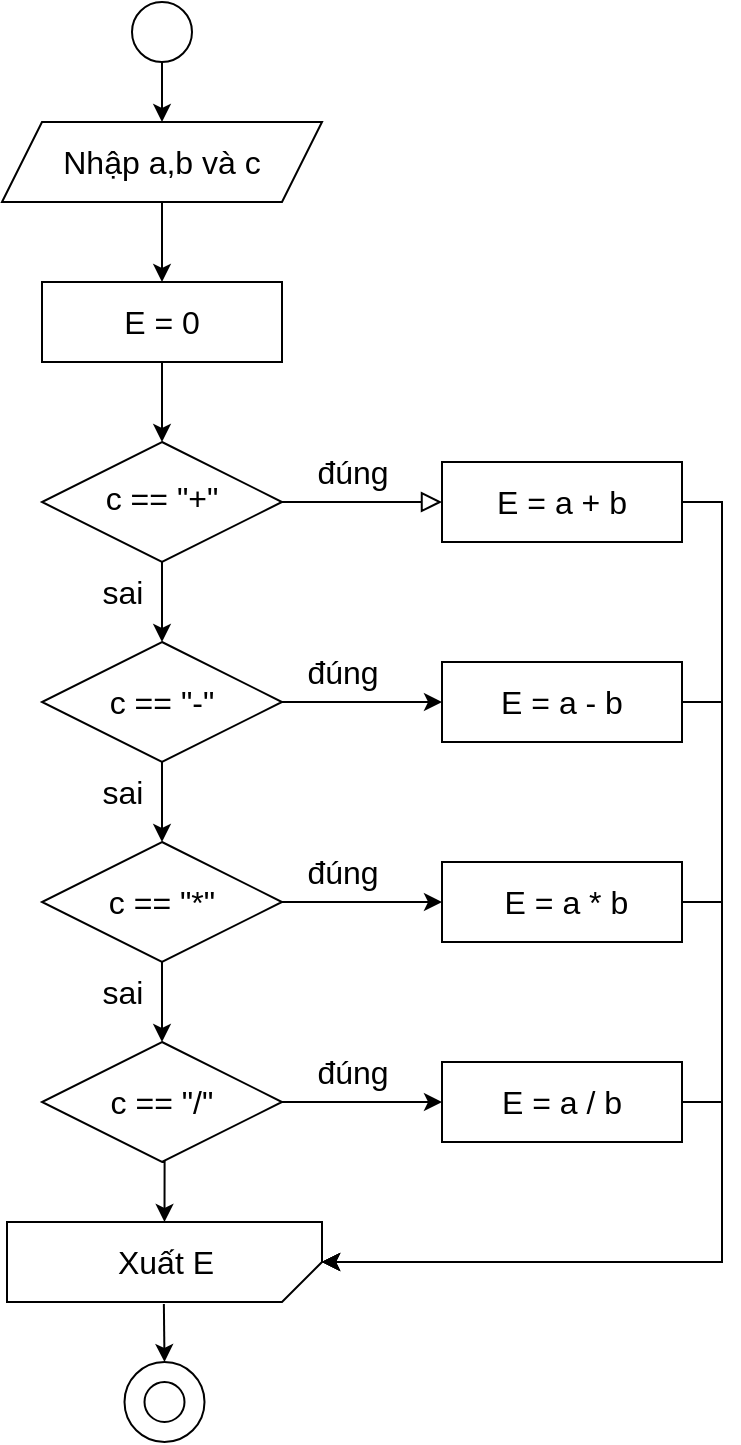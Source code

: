 <mxfile version="22.0.0" type="device">
  <diagram id="C5RBs43oDa-KdzZeNtuy" name="Page-1">
    <mxGraphModel dx="864" dy="508" grid="1" gridSize="10" guides="1" tooltips="1" connect="1" arrows="1" fold="1" page="1" pageScale="1" pageWidth="827" pageHeight="1169" math="0" shadow="0">
      <root>
        <mxCell id="WIyWlLk6GJQsqaUBKTNV-0" />
        <mxCell id="WIyWlLk6GJQsqaUBKTNV-1" parent="WIyWlLk6GJQsqaUBKTNV-0" />
        <mxCell id="WIyWlLk6GJQsqaUBKTNV-9" value="" style="edgeStyle=orthogonalEdgeStyle;rounded=0;html=1;jettySize=auto;orthogonalLoop=1;fontSize=16;endArrow=block;endFill=0;endSize=8;strokeWidth=1;shadow=0;labelBackgroundColor=none;entryX=0;entryY=0.5;entryDx=0;entryDy=0;" parent="WIyWlLk6GJQsqaUBKTNV-1" source="WIyWlLk6GJQsqaUBKTNV-10" target="BD02vG38WORRONR_bf-x-7" edge="1">
          <mxGeometry y="10" relative="1" as="geometry">
            <mxPoint as="offset" />
            <mxPoint x="320" y="330" as="targetPoint" />
          </mxGeometry>
        </mxCell>
        <mxCell id="tOnbzHOoxe494VETHdZ_-8" style="edgeStyle=orthogonalEdgeStyle;rounded=0;orthogonalLoop=1;jettySize=auto;html=1;exitX=0.5;exitY=1;exitDx=0;exitDy=0;entryX=0.5;entryY=0;entryDx=0;entryDy=0;" parent="WIyWlLk6GJQsqaUBKTNV-1" source="WIyWlLk6GJQsqaUBKTNV-10" target="BD02vG38WORRONR_bf-x-13" edge="1">
          <mxGeometry relative="1" as="geometry" />
        </mxCell>
        <mxCell id="WIyWlLk6GJQsqaUBKTNV-10" value="c == &quot;+&quot;" style="rhombus;whiteSpace=wrap;html=1;shadow=0;fontFamily=Helvetica;fontSize=16;align=center;strokeWidth=1;spacing=6;spacingTop=-4;" parent="WIyWlLk6GJQsqaUBKTNV-1" vertex="1">
          <mxGeometry x="160" y="240" width="120" height="60" as="geometry" />
        </mxCell>
        <mxCell id="tOnbzHOoxe494VETHdZ_-7" style="edgeStyle=orthogonalEdgeStyle;rounded=0;orthogonalLoop=1;jettySize=auto;html=1;exitX=0.5;exitY=1;exitDx=0;exitDy=0;entryX=0.5;entryY=0;entryDx=0;entryDy=0;" parent="WIyWlLk6GJQsqaUBKTNV-1" source="BD02vG38WORRONR_bf-x-1" target="WIyWlLk6GJQsqaUBKTNV-10" edge="1">
          <mxGeometry relative="1" as="geometry" />
        </mxCell>
        <mxCell id="BD02vG38WORRONR_bf-x-1" value="E = 0" style="rounded=0;whiteSpace=wrap;html=1;fontSize=16;" parent="WIyWlLk6GJQsqaUBKTNV-1" vertex="1">
          <mxGeometry x="160" y="160" width="120" height="40" as="geometry" />
        </mxCell>
        <mxCell id="BD02vG38WORRONR_bf-x-3" value="" style="edgeStyle=orthogonalEdgeStyle;rounded=0;orthogonalLoop=1;jettySize=auto;html=1;fontSize=16;" parent="WIyWlLk6GJQsqaUBKTNV-1" source="BD02vG38WORRONR_bf-x-2" edge="1">
          <mxGeometry relative="1" as="geometry">
            <mxPoint x="220" y="80" as="targetPoint" />
          </mxGeometry>
        </mxCell>
        <mxCell id="BD02vG38WORRONR_bf-x-2" value="" style="ellipse;whiteSpace=wrap;html=1;aspect=fixed;" parent="WIyWlLk6GJQsqaUBKTNV-1" vertex="1">
          <mxGeometry x="205" y="20" width="30" height="30" as="geometry" />
        </mxCell>
        <mxCell id="BD02vG38WORRONR_bf-x-6" value="đúng" style="text;html=1;align=center;verticalAlign=middle;resizable=0;points=[];autosize=1;strokeColor=none;fillColor=none;fontSize=16;" parent="WIyWlLk6GJQsqaUBKTNV-1" vertex="1">
          <mxGeometry x="285" y="240" width="60" height="30" as="geometry" />
        </mxCell>
        <mxCell id="BD02vG38WORRONR_bf-x-7" value="E = a + b" style="rounded=0;whiteSpace=wrap;html=1;fontSize=16;" parent="WIyWlLk6GJQsqaUBKTNV-1" vertex="1">
          <mxGeometry x="360" y="250" width="120" height="40" as="geometry" />
        </mxCell>
        <mxCell id="tOnbzHOoxe494VETHdZ_-9" style="edgeStyle=orthogonalEdgeStyle;rounded=0;orthogonalLoop=1;jettySize=auto;html=1;exitX=0.5;exitY=1;exitDx=0;exitDy=0;entryX=0.5;entryY=0;entryDx=0;entryDy=0;" parent="WIyWlLk6GJQsqaUBKTNV-1" source="BD02vG38WORRONR_bf-x-8" target="BD02vG38WORRONR_bf-x-1" edge="1">
          <mxGeometry relative="1" as="geometry" />
        </mxCell>
        <mxCell id="BD02vG38WORRONR_bf-x-8" value="&lt;font style=&quot;font-size: 16px;&quot;&gt;Nhập a,b và c&lt;/font&gt;" style="shape=parallelogram;perimeter=parallelogramPerimeter;whiteSpace=wrap;html=1;fixedSize=1;fontSize=16;" parent="WIyWlLk6GJQsqaUBKTNV-1" vertex="1">
          <mxGeometry x="140" y="80" width="160" height="40" as="geometry" />
        </mxCell>
        <mxCell id="BD02vG38WORRONR_bf-x-12" value="sai" style="text;html=1;align=center;verticalAlign=middle;resizable=0;points=[];autosize=1;strokeColor=none;fillColor=none;fontSize=16;" parent="WIyWlLk6GJQsqaUBKTNV-1" vertex="1">
          <mxGeometry x="180" y="300" width="40" height="30" as="geometry" />
        </mxCell>
        <mxCell id="BD02vG38WORRONR_bf-x-20" value="" style="edgeStyle=orthogonalEdgeStyle;rounded=0;orthogonalLoop=1;jettySize=auto;html=1;fontSize=16;" parent="WIyWlLk6GJQsqaUBKTNV-1" source="BD02vG38WORRONR_bf-x-13" target="BD02vG38WORRONR_bf-x-19" edge="1">
          <mxGeometry relative="1" as="geometry" />
        </mxCell>
        <mxCell id="tOnbzHOoxe494VETHdZ_-0" style="edgeStyle=orthogonalEdgeStyle;rounded=0;orthogonalLoop=1;jettySize=auto;html=1;exitX=1;exitY=0.5;exitDx=0;exitDy=0;entryX=0;entryY=0.5;entryDx=0;entryDy=0;" parent="WIyWlLk6GJQsqaUBKTNV-1" source="BD02vG38WORRONR_bf-x-13" target="BD02vG38WORRONR_bf-x-16" edge="1">
          <mxGeometry relative="1" as="geometry" />
        </mxCell>
        <mxCell id="BD02vG38WORRONR_bf-x-13" value="c == &quot;-&quot;" style="rhombus;whiteSpace=wrap;html=1;fontSize=16;" parent="WIyWlLk6GJQsqaUBKTNV-1" vertex="1">
          <mxGeometry x="160" y="340" width="120" height="60" as="geometry" />
        </mxCell>
        <mxCell id="BD02vG38WORRONR_bf-x-14" style="edgeStyle=orthogonalEdgeStyle;rounded=0;orthogonalLoop=1;jettySize=auto;html=1;exitX=0.5;exitY=1;exitDx=0;exitDy=0;fontSize=16;" parent="WIyWlLk6GJQsqaUBKTNV-1" source="WIyWlLk6GJQsqaUBKTNV-10" target="WIyWlLk6GJQsqaUBKTNV-10" edge="1">
          <mxGeometry relative="1" as="geometry" />
        </mxCell>
        <mxCell id="BD02vG38WORRONR_bf-x-16" value="E = a - b" style="rounded=0;whiteSpace=wrap;html=1;fontSize=16;" parent="WIyWlLk6GJQsqaUBKTNV-1" vertex="1">
          <mxGeometry x="360" y="350" width="120" height="40" as="geometry" />
        </mxCell>
        <mxCell id="BD02vG38WORRONR_bf-x-18" value="đúng" style="text;html=1;align=center;verticalAlign=middle;resizable=0;points=[];autosize=1;strokeColor=none;fillColor=none;fontSize=16;" parent="WIyWlLk6GJQsqaUBKTNV-1" vertex="1">
          <mxGeometry x="280" y="340" width="60" height="30" as="geometry" />
        </mxCell>
        <mxCell id="BD02vG38WORRONR_bf-x-26" value="" style="edgeStyle=orthogonalEdgeStyle;rounded=0;orthogonalLoop=1;jettySize=auto;html=1;" parent="WIyWlLk6GJQsqaUBKTNV-1" source="BD02vG38WORRONR_bf-x-19" target="BD02vG38WORRONR_bf-x-25" edge="1">
          <mxGeometry relative="1" as="geometry" />
        </mxCell>
        <mxCell id="BD02vG38WORRONR_bf-x-29" value="" style="edgeStyle=orthogonalEdgeStyle;rounded=0;orthogonalLoop=1;jettySize=auto;html=1;" parent="WIyWlLk6GJQsqaUBKTNV-1" source="BD02vG38WORRONR_bf-x-19" target="BD02vG38WORRONR_bf-x-28" edge="1">
          <mxGeometry relative="1" as="geometry" />
        </mxCell>
        <mxCell id="BD02vG38WORRONR_bf-x-19" value="c == &quot;*&quot;" style="rhombus;whiteSpace=wrap;html=1;fontSize=16;" parent="WIyWlLk6GJQsqaUBKTNV-1" vertex="1">
          <mxGeometry x="160" y="440" width="120" height="60" as="geometry" />
        </mxCell>
        <mxCell id="BD02vG38WORRONR_bf-x-21" value="sai" style="text;html=1;align=center;verticalAlign=middle;resizable=0;points=[];autosize=1;strokeColor=none;fillColor=none;fontSize=16;" parent="WIyWlLk6GJQsqaUBKTNV-1" vertex="1">
          <mxGeometry x="180" y="400" width="40" height="30" as="geometry" />
        </mxCell>
        <mxCell id="BD02vG38WORRONR_bf-x-25" value="&amp;nbsp;E = a * b" style="whiteSpace=wrap;html=1;fontSize=16;" parent="WIyWlLk6GJQsqaUBKTNV-1" vertex="1">
          <mxGeometry x="360" y="450" width="120" height="40" as="geometry" />
        </mxCell>
        <mxCell id="BD02vG38WORRONR_bf-x-27" value="đúng" style="text;html=1;align=center;verticalAlign=middle;resizable=0;points=[];autosize=1;strokeColor=none;fillColor=none;fontSize=16;" parent="WIyWlLk6GJQsqaUBKTNV-1" vertex="1">
          <mxGeometry x="280" y="440" width="60" height="30" as="geometry" />
        </mxCell>
        <mxCell id="BD02vG38WORRONR_bf-x-32" value="" style="edgeStyle=orthogonalEdgeStyle;rounded=0;orthogonalLoop=1;jettySize=auto;html=1;" parent="WIyWlLk6GJQsqaUBKTNV-1" source="BD02vG38WORRONR_bf-x-28" target="BD02vG38WORRONR_bf-x-31" edge="1">
          <mxGeometry relative="1" as="geometry" />
        </mxCell>
        <mxCell id="BD02vG38WORRONR_bf-x-28" value="c == &quot;/&quot;" style="rhombus;whiteSpace=wrap;html=1;fontSize=16;" parent="WIyWlLk6GJQsqaUBKTNV-1" vertex="1">
          <mxGeometry x="160" y="540" width="120" height="60" as="geometry" />
        </mxCell>
        <mxCell id="BD02vG38WORRONR_bf-x-30" value="sai" style="text;html=1;align=center;verticalAlign=middle;resizable=0;points=[];autosize=1;strokeColor=none;fillColor=none;fontSize=16;" parent="WIyWlLk6GJQsqaUBKTNV-1" vertex="1">
          <mxGeometry x="180" y="500" width="40" height="30" as="geometry" />
        </mxCell>
        <mxCell id="BD02vG38WORRONR_bf-x-31" value="E = a / b" style="whiteSpace=wrap;html=1;fontSize=16;" parent="WIyWlLk6GJQsqaUBKTNV-1" vertex="1">
          <mxGeometry x="360" y="550" width="120" height="40" as="geometry" />
        </mxCell>
        <mxCell id="BD02vG38WORRONR_bf-x-34" value="đúng" style="text;html=1;align=center;verticalAlign=middle;resizable=0;points=[];autosize=1;strokeColor=none;fillColor=none;fontSize=16;" parent="WIyWlLk6GJQsqaUBKTNV-1" vertex="1">
          <mxGeometry x="285" y="540" width="60" height="30" as="geometry" />
        </mxCell>
        <mxCell id="BD02vG38WORRONR_bf-x-35" value="Xuất E" style="shape=card;whiteSpace=wrap;html=1;direction=south;flipH=0;flipV=1;size=20;fontSize=16;" parent="WIyWlLk6GJQsqaUBKTNV-1" vertex="1">
          <mxGeometry x="142.5" y="630" width="157.5" height="40" as="geometry" />
        </mxCell>
        <mxCell id="BD02vG38WORRONR_bf-x-36" style="edgeStyle=orthogonalEdgeStyle;rounded=0;orthogonalLoop=1;jettySize=auto;html=1;exitX=0.5;exitY=1;exitDx=0;exitDy=0;entryX=1;entryY=0.5;entryDx=0;entryDy=0;entryPerimeter=0;" parent="WIyWlLk6GJQsqaUBKTNV-1" source="BD02vG38WORRONR_bf-x-28" target="BD02vG38WORRONR_bf-x-35" edge="1">
          <mxGeometry relative="1" as="geometry" />
        </mxCell>
        <mxCell id="TqlQBQISfq409qCVdy4P-0" value="" style="ellipse;whiteSpace=wrap;html=1;" parent="WIyWlLk6GJQsqaUBKTNV-1" vertex="1">
          <mxGeometry x="201.25" y="700" width="40" height="40" as="geometry" />
        </mxCell>
        <mxCell id="TqlQBQISfq409qCVdy4P-2" value="" style="ellipse;whiteSpace=wrap;html=1;aspect=fixed;" parent="WIyWlLk6GJQsqaUBKTNV-1" vertex="1">
          <mxGeometry x="211.25" y="710" width="20" height="20" as="geometry" />
        </mxCell>
        <mxCell id="tOnbzHOoxe494VETHdZ_-6" value="" style="endArrow=classic;html=1;rounded=0;entryX=0.5;entryY=0;entryDx=0;entryDy=0;exitX=-0.025;exitY=0.502;exitDx=0;exitDy=0;exitPerimeter=0;" parent="WIyWlLk6GJQsqaUBKTNV-1" source="BD02vG38WORRONR_bf-x-35" target="TqlQBQISfq409qCVdy4P-0" edge="1">
          <mxGeometry width="50" height="50" relative="1" as="geometry">
            <mxPoint x="210" y="670" as="sourcePoint" />
            <mxPoint x="440" y="710" as="targetPoint" />
          </mxGeometry>
        </mxCell>
        <mxCell id="iRK86oG-2N7VBXtgHE5T-1" style="edgeStyle=orthogonalEdgeStyle;rounded=0;orthogonalLoop=1;jettySize=auto;html=1;exitX=1;exitY=0.5;exitDx=0;exitDy=0;entryX=0;entryY=0;entryDx=20;entryDy=0;entryPerimeter=0;" edge="1" parent="WIyWlLk6GJQsqaUBKTNV-1" source="BD02vG38WORRONR_bf-x-7" target="BD02vG38WORRONR_bf-x-35">
          <mxGeometry relative="1" as="geometry" />
        </mxCell>
        <mxCell id="iRK86oG-2N7VBXtgHE5T-3" style="edgeStyle=orthogonalEdgeStyle;rounded=0;orthogonalLoop=1;jettySize=auto;html=1;exitX=1;exitY=0.5;exitDx=0;exitDy=0;entryX=0;entryY=0;entryDx=20;entryDy=0;entryPerimeter=0;" edge="1" parent="WIyWlLk6GJQsqaUBKTNV-1" source="BD02vG38WORRONR_bf-x-16" target="BD02vG38WORRONR_bf-x-35">
          <mxGeometry relative="1" as="geometry" />
        </mxCell>
        <mxCell id="iRK86oG-2N7VBXtgHE5T-4" style="edgeStyle=orthogonalEdgeStyle;rounded=0;orthogonalLoop=1;jettySize=auto;html=1;exitX=1;exitY=0.5;exitDx=0;exitDy=0;entryX=0;entryY=0;entryDx=20;entryDy=0;entryPerimeter=0;" edge="1" parent="WIyWlLk6GJQsqaUBKTNV-1" source="BD02vG38WORRONR_bf-x-25" target="BD02vG38WORRONR_bf-x-35">
          <mxGeometry relative="1" as="geometry" />
        </mxCell>
        <mxCell id="iRK86oG-2N7VBXtgHE5T-6" style="edgeStyle=orthogonalEdgeStyle;rounded=0;orthogonalLoop=1;jettySize=auto;html=1;exitX=1;exitY=0.5;exitDx=0;exitDy=0;entryX=0;entryY=0;entryDx=20;entryDy=0;entryPerimeter=0;" edge="1" parent="WIyWlLk6GJQsqaUBKTNV-1" source="BD02vG38WORRONR_bf-x-31" target="BD02vG38WORRONR_bf-x-35">
          <mxGeometry relative="1" as="geometry" />
        </mxCell>
      </root>
    </mxGraphModel>
  </diagram>
</mxfile>
